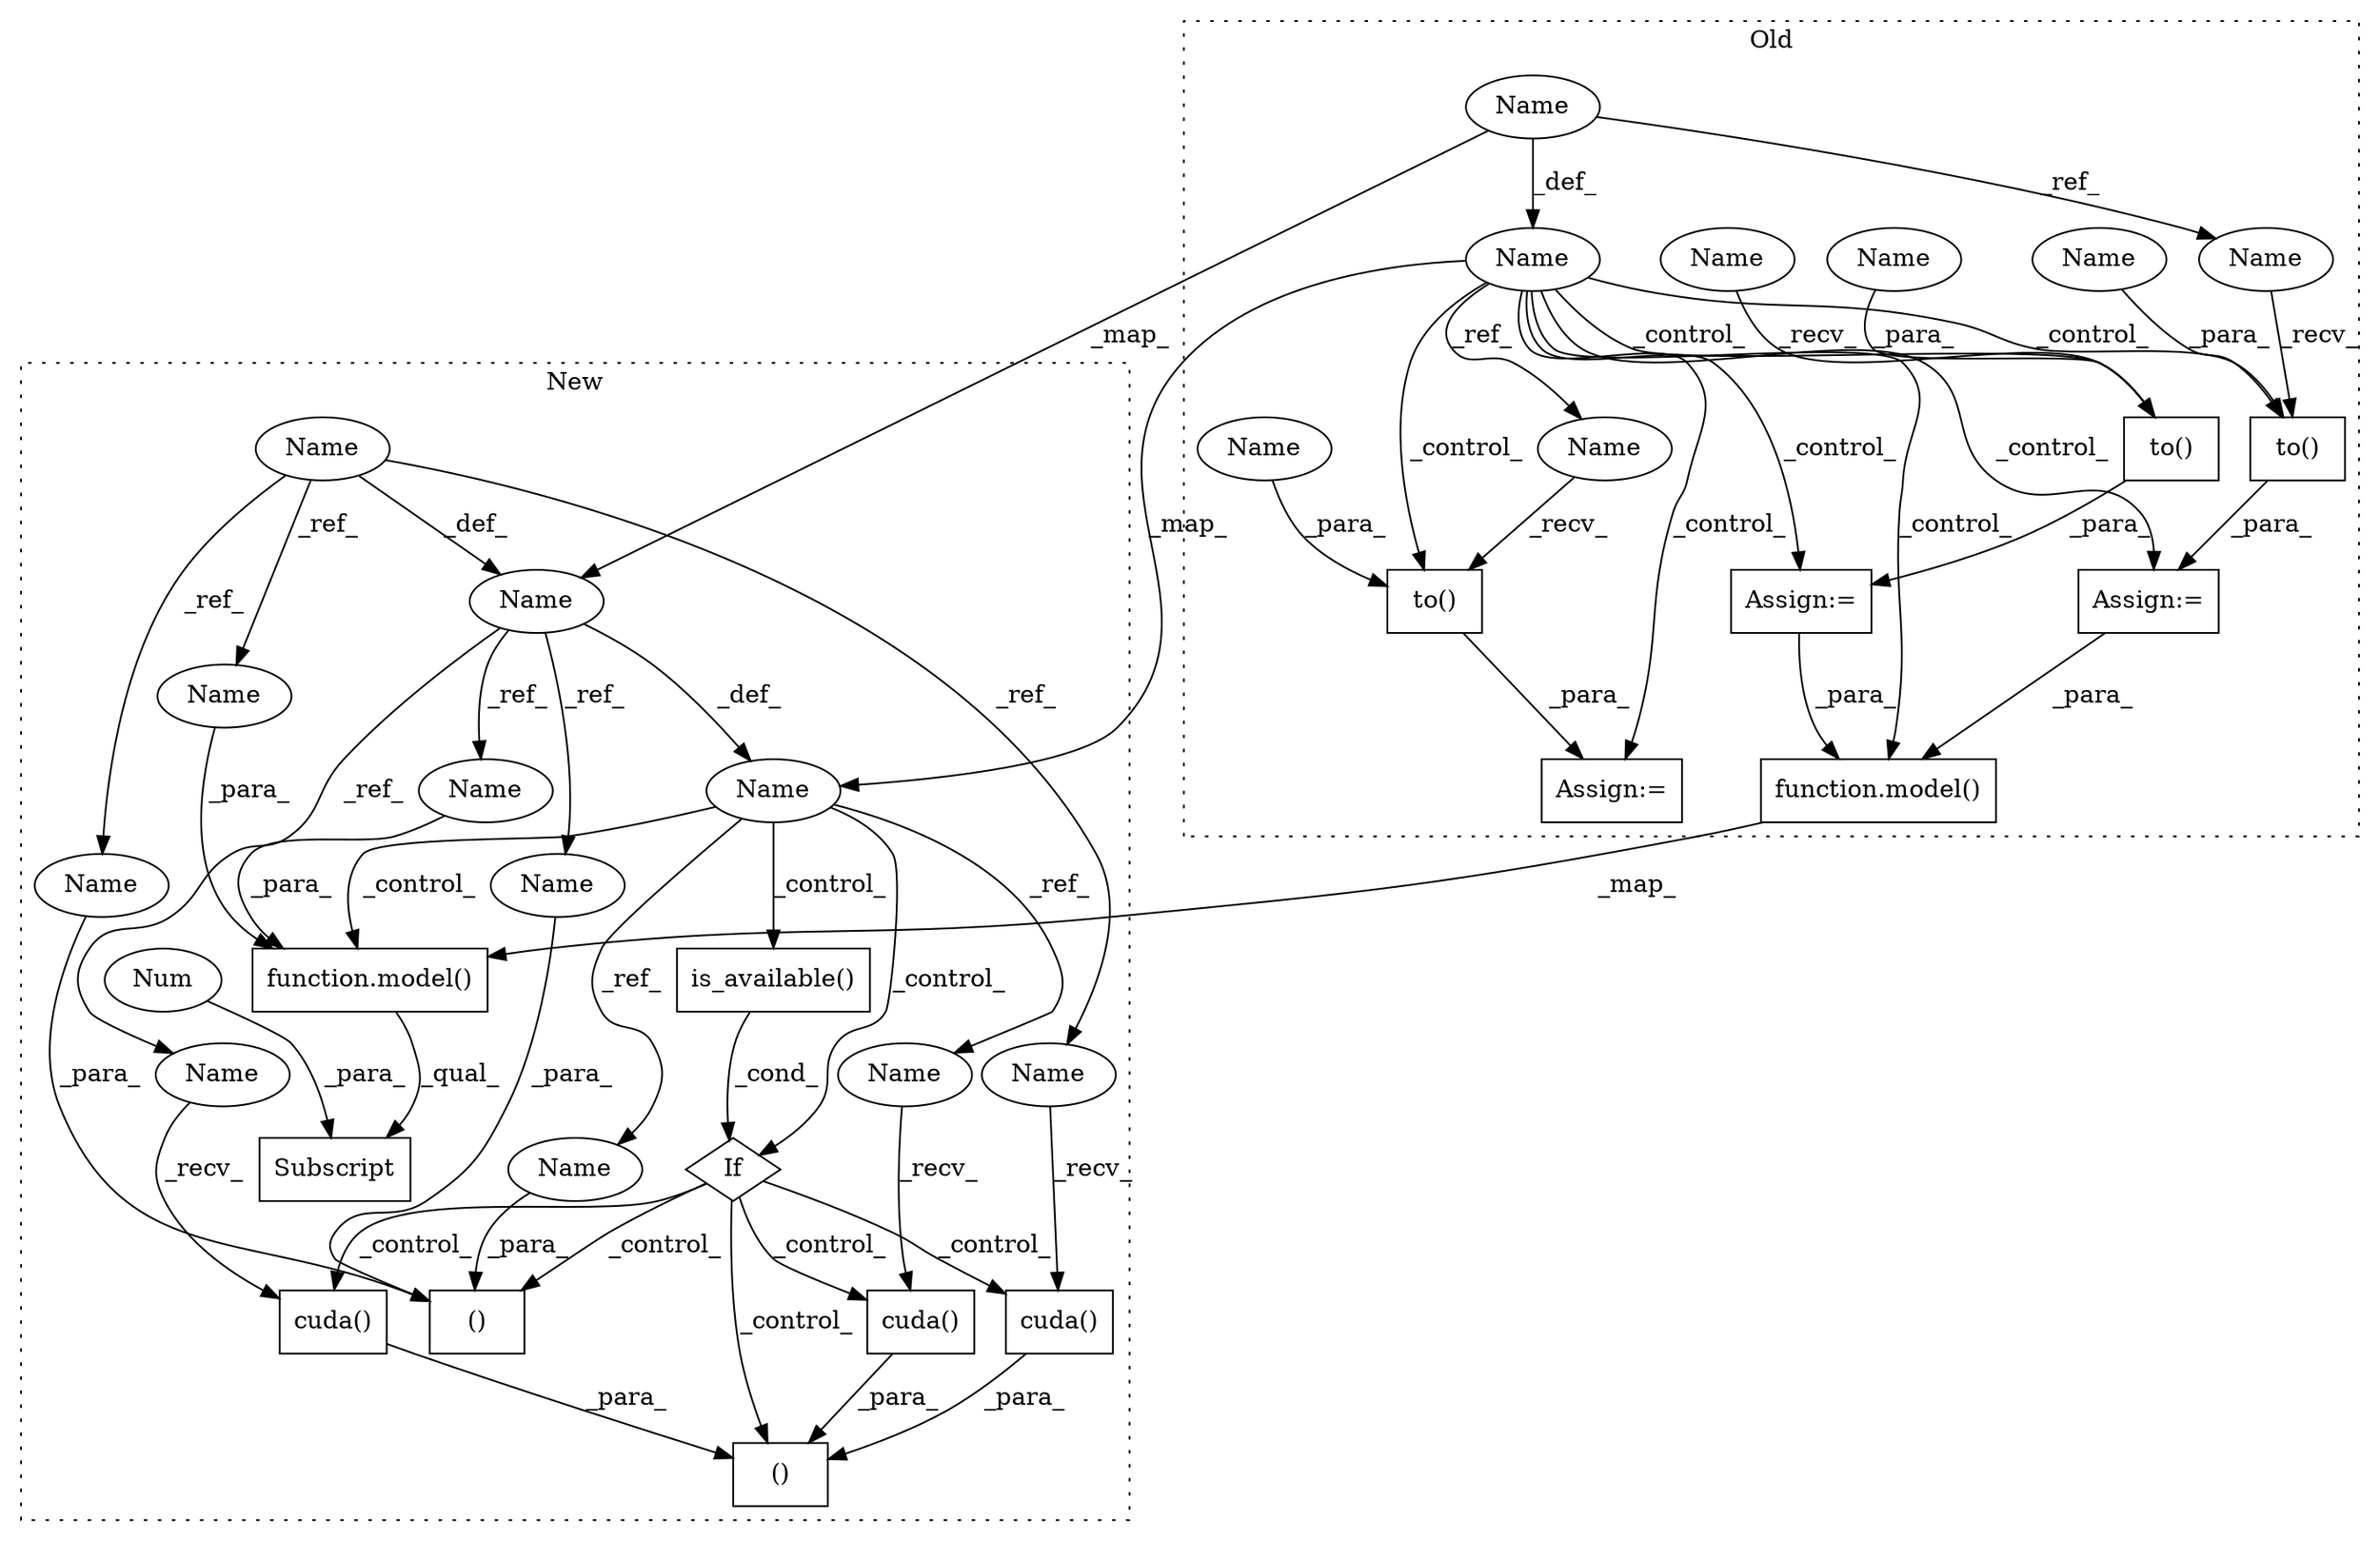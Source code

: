 digraph G {
subgraph cluster0 {
1 [label="to()" a="75" s="6670,6686" l="10,1" shape="box"];
5 [label="Assign:=" a="68" s="6667" l="3" shape="box"];
6 [label="to()" a="75" s="6561,6582" l="15,1" shape="box"];
7 [label="Name" a="87" s="6501" l="6" shape="ellipse"];
12 [label="Assign:=" a="68" s="6558" l="3" shape="box"];
15 [label="function.model()" a="75" s="6713,6747" l="6,1" shape="box"];
17 [label="Name" a="87" s="6484" l="15" shape="ellipse"];
19 [label="to()" a="75" s="6618,6643" l="19,1" shape="box"];
21 [label="Assign:=" a="68" s="6615" l="3" shape="box"];
25 [label="Name" a="87" s="6618" l="15" shape="ellipse"];
29 [label="Name" a="87" s="6637" l="6" shape="ellipse"];
30 [label="Name" a="87" s="6680" l="6" shape="ellipse"];
31 [label="Name" a="87" s="6576" l="6" shape="ellipse"];
32 [label="Name" a="87" s="6561" l="11" shape="ellipse"];
36 [label="Name" a="87" s="6670" l="6" shape="ellipse"];
label = "Old";
style="dotted";
}
subgraph cluster1 {
2 [label="is_available()" a="75" s="4143" l="25" shape="box"];
3 [label="If" a="96" s="4140" l="3" shape="diamond"];
4 [label="cuda()" a="75" s="4229" l="18" shape="box"];
8 [label="Name" a="87" s="4094" l="6" shape="ellipse"];
9 [label="()" a="54" s="4201" l="25" shape="box"];
10 [label="Name" a="87" s="4064" l="11" shape="ellipse"];
11 [label="()" a="54" s="4247" l="39" shape="box"];
13 [label="cuda()" a="75" s="4273" l="13" shape="box"];
14 [label="function.model()" a="75" s="4312,4346" l="6,1" shape="box"];
16 [label="Name" a="87" s="4077" l="15" shape="ellipse"];
18 [label="Subscript" a="63" s="4312,0" l="38,0" shape="box"];
20 [label="Num" a="76" s="4348" l="1" shape="ellipse"];
22 [label="cuda()" a="75" s="4249" l="22" shape="box"];
23 [label="Name" a="87" s="4220" l="6" shape="ellipse"];
24 [label="Name" a="87" s="4273" l="6" shape="ellipse"];
26 [label="Name" a="87" s="4318" l="11" shape="ellipse"];
27 [label="Name" a="87" s="4229" l="11" shape="ellipse"];
28 [label="Name" a="87" s="4190" l="11" shape="ellipse"];
33 [label="Name" a="87" s="4331" l="15" shape="ellipse"];
34 [label="Name" a="87" s="4203" l="15" shape="ellipse"];
35 [label="Name" a="87" s="4249" l="15" shape="ellipse"];
label = "New";
style="dotted";
}
1 -> 5 [label="_para_"];
2 -> 3 [label="_cond_"];
3 -> 13 [label="_control_"];
3 -> 11 [label="_control_"];
3 -> 4 [label="_control_"];
3 -> 9 [label="_control_"];
3 -> 22 [label="_control_"];
4 -> 11 [label="_para_"];
6 -> 12 [label="_para_"];
7 -> 15 [label="_control_"];
7 -> 12 [label="_control_"];
7 -> 1 [label="_control_"];
7 -> 19 [label="_control_"];
7 -> 36 [label="_ref_"];
7 -> 5 [label="_control_"];
7 -> 6 [label="_control_"];
7 -> 21 [label="_control_"];
7 -> 8 [label="_map_"];
8 -> 2 [label="_control_"];
8 -> 3 [label="_control_"];
8 -> 23 [label="_ref_"];
8 -> 24 [label="_ref_"];
8 -> 14 [label="_control_"];
10 -> 28 [label="_ref_"];
10 -> 16 [label="_def_"];
10 -> 26 [label="_ref_"];
10 -> 27 [label="_ref_"];
12 -> 15 [label="_para_"];
13 -> 11 [label="_para_"];
14 -> 18 [label="_qual_"];
15 -> 14 [label="_map_"];
16 -> 8 [label="_def_"];
16 -> 35 [label="_ref_"];
16 -> 33 [label="_ref_"];
16 -> 34 [label="_ref_"];
17 -> 25 [label="_ref_"];
17 -> 7 [label="_def_"];
17 -> 16 [label="_map_"];
19 -> 21 [label="_para_"];
20 -> 18 [label="_para_"];
21 -> 15 [label="_para_"];
22 -> 11 [label="_para_"];
23 -> 9 [label="_para_"];
24 -> 13 [label="_recv_"];
25 -> 19 [label="_recv_"];
26 -> 14 [label="_para_"];
27 -> 4 [label="_recv_"];
28 -> 9 [label="_para_"];
29 -> 19 [label="_para_"];
30 -> 1 [label="_para_"];
31 -> 6 [label="_para_"];
32 -> 6 [label="_recv_"];
33 -> 14 [label="_para_"];
34 -> 9 [label="_para_"];
35 -> 22 [label="_recv_"];
36 -> 1 [label="_recv_"];
}